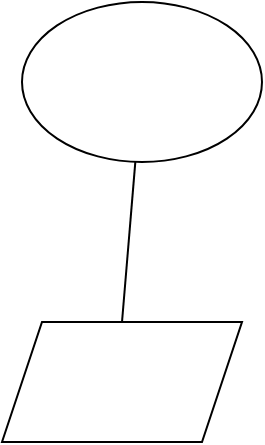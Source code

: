 <mxfile version="17.1.0" type="github"><diagram id="ddc1lOLDF_VIjM6o2vYu" name="Page-1"><mxGraphModel dx="782" dy="428" grid="1" gridSize="10" guides="1" tooltips="1" connect="1" arrows="1" fold="1" page="1" pageScale="1" pageWidth="850" pageHeight="1100" math="0" shadow="0"><root><mxCell id="0"/><mxCell id="1" parent="0"/><mxCell id="2NW26J4qGTVVCjcA24g--1" value="" style="ellipse;whiteSpace=wrap;html=1;" vertex="1" parent="1"><mxGeometry x="330" y="90" width="120" height="80" as="geometry"/></mxCell><mxCell id="2NW26J4qGTVVCjcA24g--2" value="" style="shape=parallelogram;perimeter=parallelogramPerimeter;whiteSpace=wrap;html=1;fixedSize=1;" vertex="1" parent="1"><mxGeometry x="320" y="250" width="120" height="60" as="geometry"/></mxCell><mxCell id="2NW26J4qGTVVCjcA24g--3" value="" style="endArrow=none;html=1;rounded=0;" edge="1" parent="1" target="2NW26J4qGTVVCjcA24g--1"><mxGeometry width="50" height="50" relative="1" as="geometry"><mxPoint x="380" y="250" as="sourcePoint"/><mxPoint x="430" y="200" as="targetPoint"/></mxGeometry></mxCell></root></mxGraphModel></diagram></mxfile>